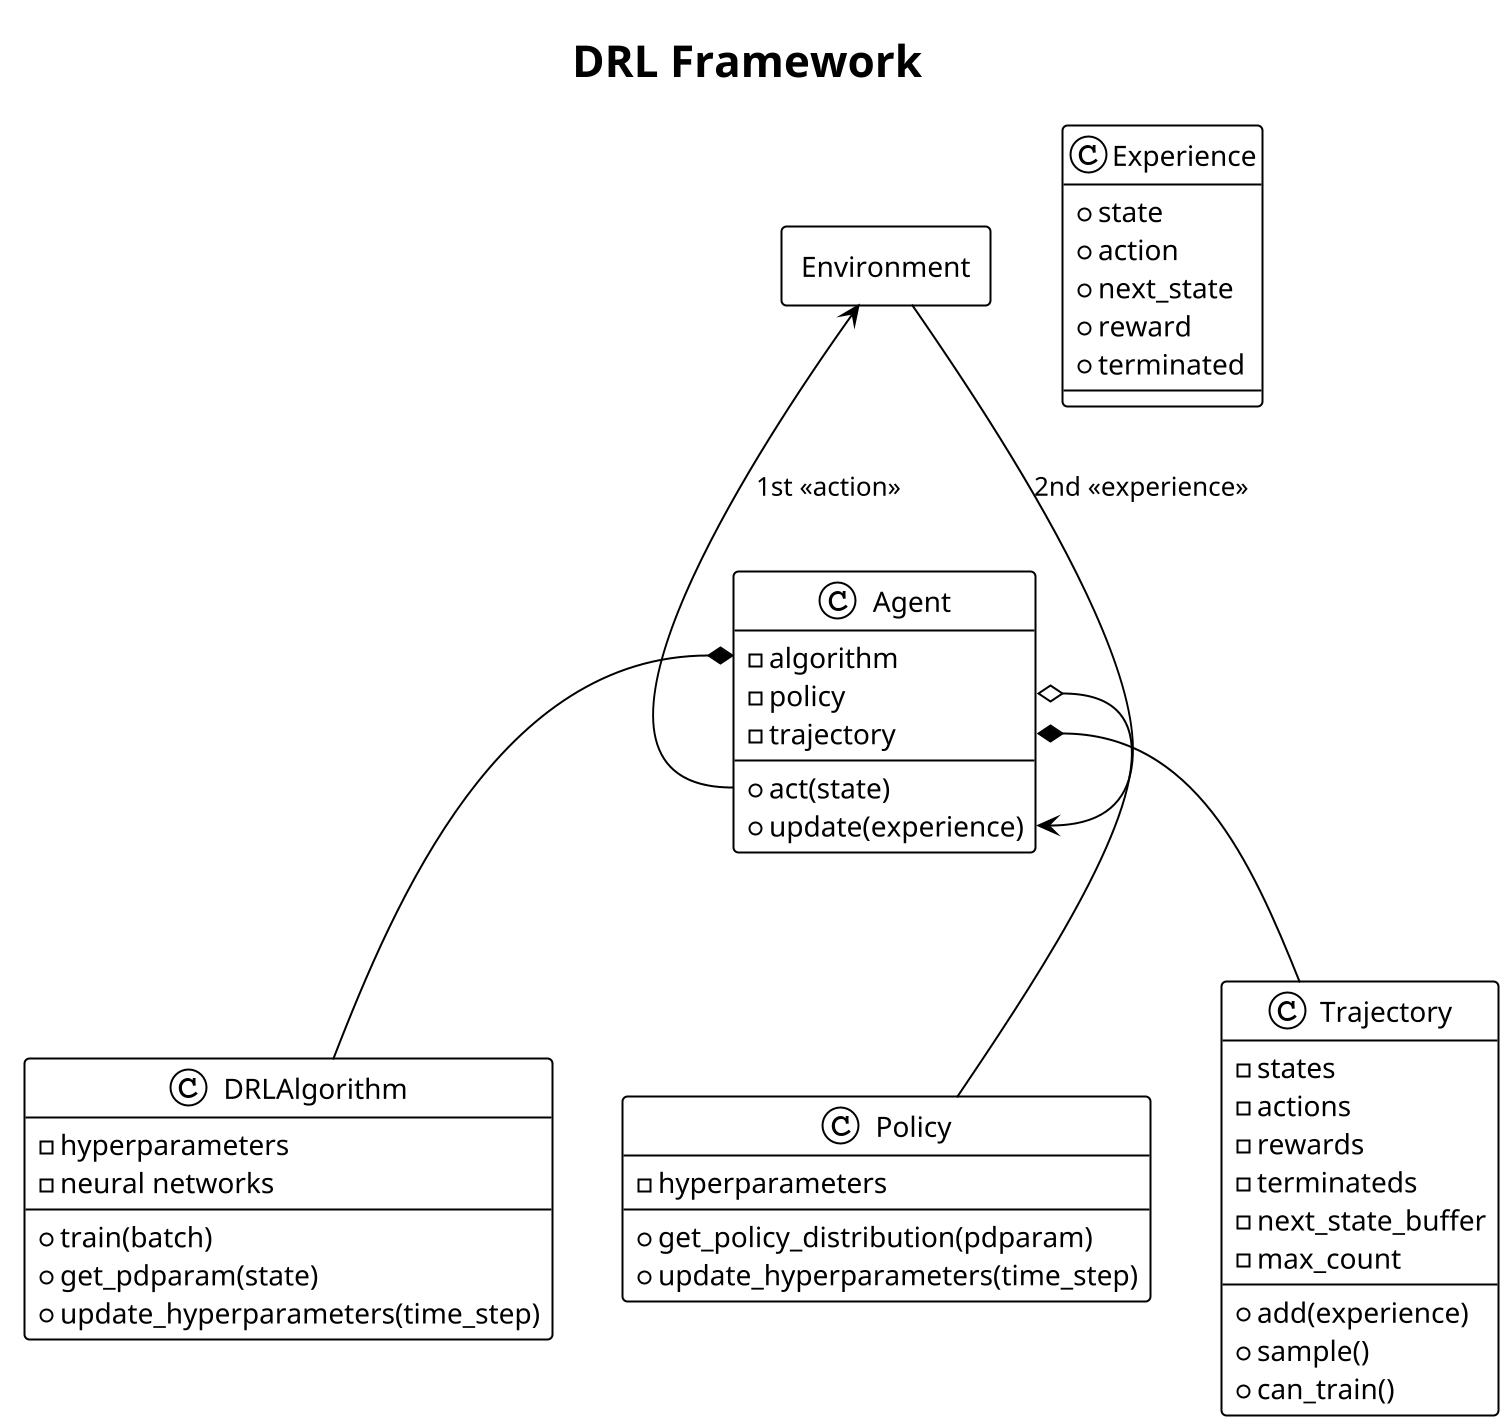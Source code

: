 @startuml DRL Framework

!theme plain
skinparam backgroundColor #FFFFFF
scale 2
title DRL Framework

Agent Environment [
    Environment
]

class Agent {
    - algorithm
    - policy
    - trajectory
    + act(state)
    + update(experience)
}

class DRLAlgorithm {
    - hyperparameters
    - neural networks
    + train(batch)
    + get_pdparam(state)
    + update_hyperparameters(time_step)
}

class Policy {
    - hyperparameters
    + get_policy_distribution(pdparam)
    + update_hyperparameters(time_step)
}

class Trajectory {
    - states
    - actions
    - rewards
    - terminateds
    - next_state_buffer
    - max_count
    + add(experience)
    + sample()
    + can_train()
}

class Experience {
    + state
    + action
    + next_state
    + reward
    + terminated
}

Agent::algorithm *-- DRLAlgorithm
Agent::policy o-- Policy
Agent::trajectory *-- Trajectory

Environment <-- Agent::act : 1st << action >>
Environment --> Agent::update : 2nd << experience >>

@enduml